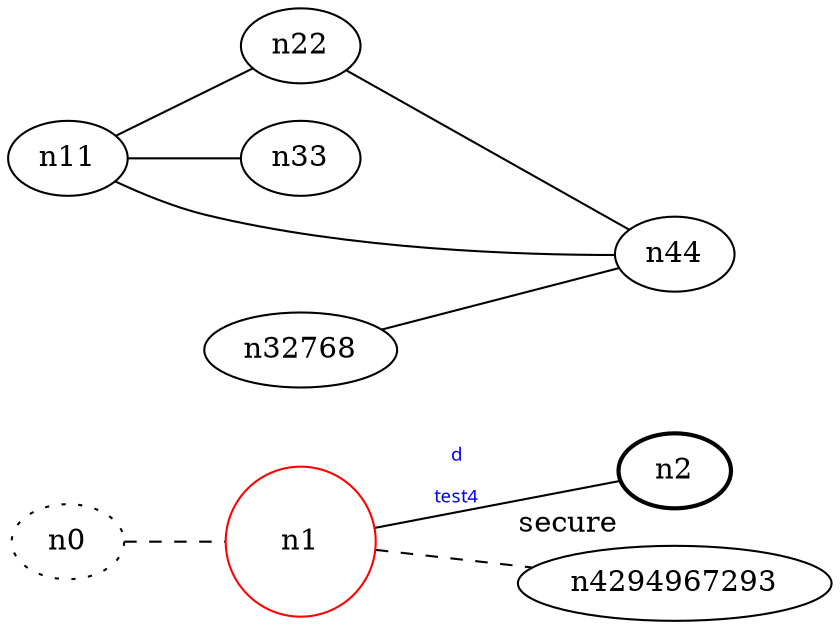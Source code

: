 graph test4 {
	rankdir=LR;
	fontcolor=blue; /* c0; c1; c0 -- c1 */
	n0 [style=dotted, fillcolor="#123456"]; // c2; c4; 󠀦c2 -- c262224108
	n1 [height=1, width=1, color=red, stᾂyle=filled];
	n2 [style=bold, xlabel="secure"];
	n0 -- n1 -- n4294967293[style=dashed];
	n1 -- n2 [fontname="comic sans", label="d\n\l\G", fontcolor=blue, fontsize=9];
	n11 -- n22;
	n11 -- n33;
	n11 -- n44;
	n22 -- n44;
	n32768 -- n44;
}
